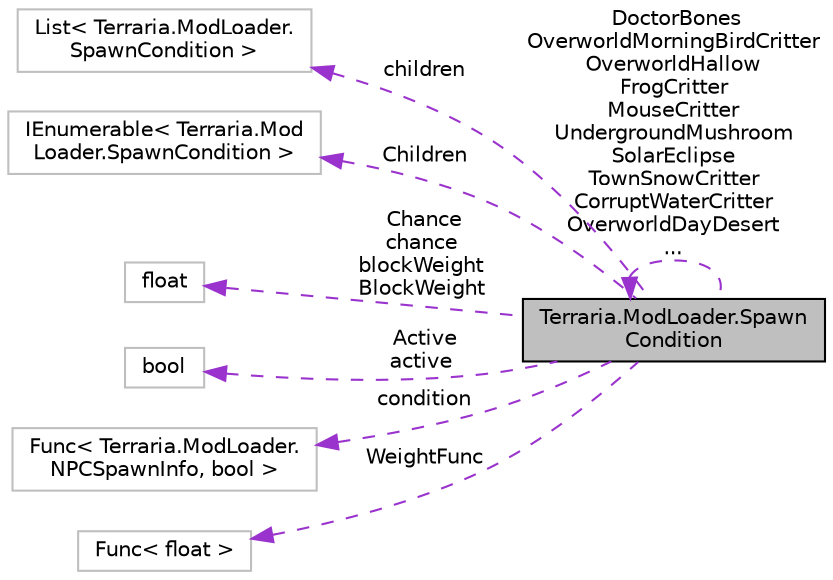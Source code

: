 digraph "Terraria.ModLoader.SpawnCondition"
{
  edge [fontname="Helvetica",fontsize="10",labelfontname="Helvetica",labelfontsize="10"];
  node [fontname="Helvetica",fontsize="10",shape=record];
  rankdir="LR";
  Node1 [label="Terraria.ModLoader.Spawn\lCondition",height=0.2,width=0.4,color="black", fillcolor="grey75", style="filled", fontcolor="black"];
  Node2 -> Node1 [dir="back",color="darkorchid3",fontsize="10",style="dashed",label=" children" ,fontname="Helvetica"];
  Node2 [label="List\< Terraria.ModLoader.\lSpawnCondition \>",height=0.2,width=0.4,color="grey75", fillcolor="white", style="filled"];
  Node3 -> Node1 [dir="back",color="darkorchid3",fontsize="10",style="dashed",label=" Children" ,fontname="Helvetica"];
  Node3 [label="IEnumerable\< Terraria.Mod\lLoader.SpawnCondition \>",height=0.2,width=0.4,color="grey75", fillcolor="white", style="filled"];
  Node4 -> Node1 [dir="back",color="darkorchid3",fontsize="10",style="dashed",label=" Chance\nchance\nblockWeight\nBlockWeight" ,fontname="Helvetica"];
  Node4 [label="float",height=0.2,width=0.4,color="grey75", fillcolor="white", style="filled"];
  Node1 -> Node1 [dir="back",color="darkorchid3",fontsize="10",style="dashed",label=" DoctorBones\nOverworldMorningBirdCritter\nOverworldHallow\nFrogCritter\nMouseCritter\nUndergroundMushroom\nSolarEclipse\nTownSnowCritter\nCorruptWaterCritter\nOverworldDayDesert\n..." ,fontname="Helvetica"];
  Node5 -> Node1 [dir="back",color="darkorchid3",fontsize="10",style="dashed",label=" Active\nactive" ,fontname="Helvetica"];
  Node5 [label="bool",height=0.2,width=0.4,color="grey75", fillcolor="white", style="filled"];
  Node6 -> Node1 [dir="back",color="darkorchid3",fontsize="10",style="dashed",label=" condition" ,fontname="Helvetica"];
  Node6 [label="Func\< Terraria.ModLoader.\lNPCSpawnInfo, bool \>",height=0.2,width=0.4,color="grey75", fillcolor="white", style="filled"];
  Node7 -> Node1 [dir="back",color="darkorchid3",fontsize="10",style="dashed",label=" WeightFunc" ,fontname="Helvetica"];
  Node7 [label="Func\< float \>",height=0.2,width=0.4,color="grey75", fillcolor="white", style="filled"];
}
